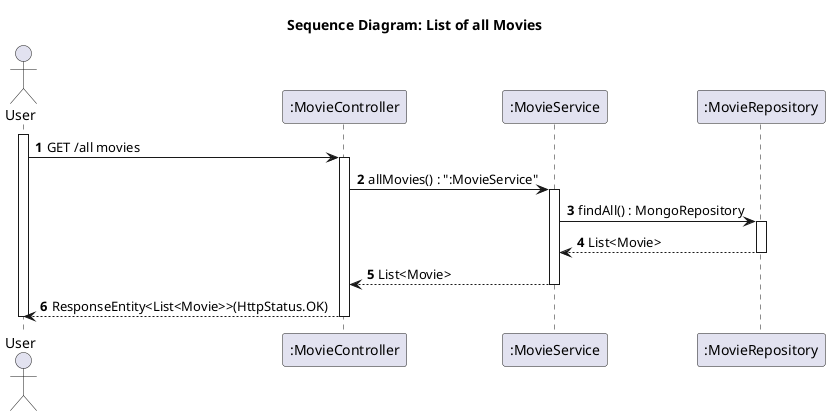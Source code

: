 @startuml
title Sequence Diagram: List of all Movies

autonumber
actor User as user
activate user
user -> ":MovieController": GET /all movies
activate ":MovieController"
":MovieController" -> ":MovieService": allMovies() : ":MovieService"
activate ":MovieService"
":MovieService" -> ":MovieRepository": findAll() : MongoRepository
activate ":MovieRepository"
":MovieRepository" --> ":MovieService": List<Movie>
deactivate ":MovieRepository"
":MovieService" --> ":MovieController": List<Movie>
deactivate ":MovieService"
":MovieController" --> user: ResponseEntity<List<Movie>>(HttpStatus.OK)
deactivate ":MovieController"
deactivate user

@enduml
